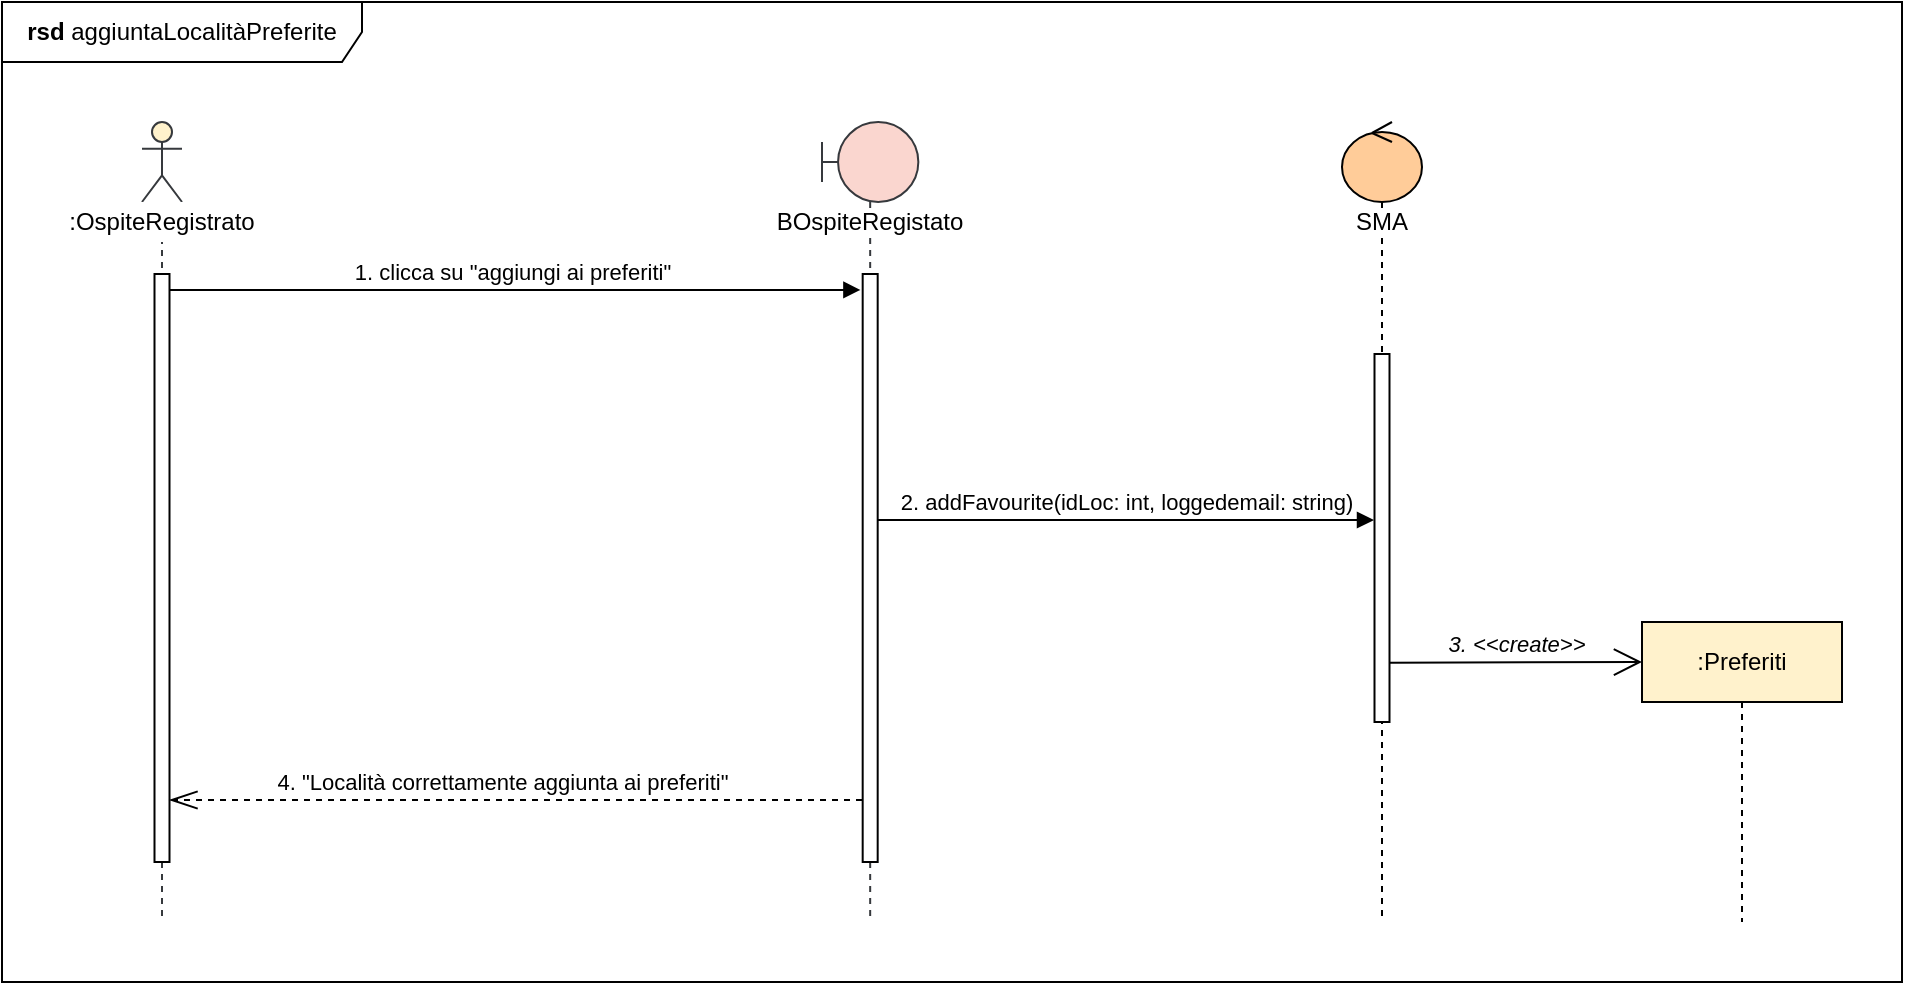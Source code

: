 <mxfile version="13.9.9" type="device"><diagram id="MIO8tU1UEvl1B__BIQpK" name="Page-1"><mxGraphModel dx="852" dy="1663" grid="1" gridSize="10" guides="1" tooltips="1" connect="1" arrows="1" fold="1" page="1" pageScale="1" pageWidth="827" pageHeight="1169" math="0" shadow="0"><root><mxCell id="0"/><mxCell id="1" parent="0"/><mxCell id="biBlbflUzNOPunbcJSMS-9" value="1. clicca su &quot;aggiungi ai preferiti&quot;" style="html=1;verticalAlign=bottom;startArrow=none;endArrow=block;startSize=8;startFill=0;entryX=-0.152;entryY=0.027;entryDx=0;entryDy=0;entryPerimeter=0;" parent="1" source="biBlbflUzNOPunbcJSMS-3" target="yAodXcxc0bv4qq1QAj_a-7" edge="1"><mxGeometry relative="1" as="geometry"><mxPoint x="324" y="-909.96" as="sourcePoint"/><mxPoint x="530" y="-910" as="targetPoint"/></mxGeometry></mxCell><mxCell id="biBlbflUzNOPunbcJSMS-3" value="" style="shape=umlLifeline;participant=umlActor;perimeter=lifelinePerimeter;whiteSpace=wrap;html=1;container=1;collapsible=0;recursiveResize=0;verticalAlign=top;spacingTop=36;outlineConnect=0;strokeColor=#36393d;fillColor=#FFF2CC;" parent="1" vertex="1"><mxGeometry x="200" y="-1000" width="20" height="400" as="geometry"/></mxCell><mxCell id="yAodXcxc0bv4qq1QAj_a-8" value="" style="html=1;points=[];perimeter=orthogonalPerimeter;fillColor=#ffffff;" parent="biBlbflUzNOPunbcJSMS-3" vertex="1"><mxGeometry x="6.25" y="76" width="7.5" height="294" as="geometry"/></mxCell><mxCell id="TRykJOhFTjoU_KH9r5qd-1" value=":OspiteRegistrato" style="text;html=1;strokeColor=none;align=center;verticalAlign=middle;whiteSpace=wrap;rounded=0;fillColor=#ffffff;" parent="1" vertex="1"><mxGeometry x="160" y="-960" width="100" height="20" as="geometry"/></mxCell><mxCell id="yAodXcxc0bv4qq1QAj_a-1" value="&lt;span style=&quot;background-color: rgb(255 , 255 , 255)&quot;&gt;SMA&lt;/span&gt;" style="shape=umlLifeline;participant=umlControl;perimeter=lifelinePerimeter;whiteSpace=wrap;html=1;container=1;collapsible=0;recursiveResize=0;verticalAlign=top;spacingTop=36;outlineConnect=0;fillColor=#FFCC99;" parent="1" vertex="1"><mxGeometry x="800" y="-1000" width="40" height="400" as="geometry"/></mxCell><mxCell id="yAodXcxc0bv4qq1QAj_a-2" value="" style="html=1;points=[];perimeter=orthogonalPerimeter;fillColor=#ffffff;" parent="yAodXcxc0bv4qq1QAj_a-1" vertex="1"><mxGeometry x="16.25" y="116" width="7.5" height="184" as="geometry"/></mxCell><mxCell id="yAodXcxc0bv4qq1QAj_a-3" value="&lt;span style=&quot;background-color: rgb(255 , 255 , 255)&quot;&gt;BOspiteRegistato&lt;br&gt;&lt;br&gt;&lt;/span&gt;" style="shape=umlLifeline;participant=umlBoundary;perimeter=lifelinePerimeter;whiteSpace=wrap;html=1;container=1;collapsible=0;recursiveResize=0;verticalAlign=top;spacingTop=36;outlineConnect=0;strokeColor=#36393d;fillColor=#FAD6CF;size=40;" parent="1" vertex="1"><mxGeometry x="540" y="-1000" width="48.17" height="400" as="geometry"/></mxCell><mxCell id="yAodXcxc0bv4qq1QAj_a-7" value="" style="html=1;points=[];perimeter=orthogonalPerimeter;fillColor=#ffffff;" parent="yAodXcxc0bv4qq1QAj_a-3" vertex="1"><mxGeometry x="20.34" y="76" width="7.5" height="294" as="geometry"/></mxCell><mxCell id="yAodXcxc0bv4qq1QAj_a-12" value="" style="endArrow=openThin;dashed=1;endFill=0;endSize=12;html=1;" parent="1" target="yAodXcxc0bv4qq1QAj_a-8" edge="1"><mxGeometry width="160" relative="1" as="geometry"><mxPoint x="560" y="-661" as="sourcePoint"/><mxPoint x="290" y="-750" as="targetPoint"/><Array as="points"/></mxGeometry></mxCell><mxCell id="yAodXcxc0bv4qq1QAj_a-18" value=":Preferiti" style="shape=umlLifeline;perimeter=lifelinePerimeter;whiteSpace=wrap;html=1;container=1;collapsible=0;recursiveResize=0;outlineConnect=0;fillColor=#FFF2CC;" parent="1" vertex="1"><mxGeometry x="950" y="-750" width="100" height="150" as="geometry"/></mxCell><mxCell id="yAodXcxc0bv4qq1QAj_a-29" value="&lt;b&gt;rsd &lt;/b&gt;aggiuntaLocalitàPreferite" style="shape=umlFrame;whiteSpace=wrap;html=1;fillColor=#ffffff;width=180;height=30;" parent="1" vertex="1"><mxGeometry x="130" y="-1060" width="950" height="490" as="geometry"/></mxCell><mxCell id="FnmO4k7P44GEbVa7_JW_-1" value="2. addFavourite(idLoc: int, loggedemail: string)" style="html=1;verticalAlign=bottom;startArrow=none;endArrow=block;startSize=8;startFill=0;" parent="1" edge="1"><mxGeometry relative="1" as="geometry"><mxPoint x="568" y="-801" as="sourcePoint"/><mxPoint x="816" y="-801" as="targetPoint"/></mxGeometry></mxCell><mxCell id="FnmO4k7P44GEbVa7_JW_-2" value="&lt;i&gt;3. &amp;lt;&amp;lt;create&amp;gt;&amp;gt;&lt;/i&gt;" style="html=1;verticalAlign=bottom;startArrow=none;endArrow=open;startSize=8;startFill=0;endFill=0;endSize=12;exitX=1.024;exitY=0.839;exitDx=0;exitDy=0;exitPerimeter=0;" parent="1" source="yAodXcxc0bv4qq1QAj_a-2" edge="1"><mxGeometry relative="1" as="geometry"><mxPoint x="830" y="-730" as="sourcePoint"/><mxPoint x="950" y="-730" as="targetPoint"/></mxGeometry></mxCell><mxCell id="FnmO4k7P44GEbVa7_JW_-4" value="&lt;font style=&quot;font-size: 11px&quot;&gt;4. &quot;Località correttamente aggiunta ai preferiti&quot;&lt;/font&gt;" style="text;html=1;align=center;verticalAlign=middle;resizable=0;points=[];autosize=1;" parent="1" vertex="1"><mxGeometry x="260" y="-680" width="240" height="20" as="geometry"/></mxCell></root></mxGraphModel></diagram></mxfile>